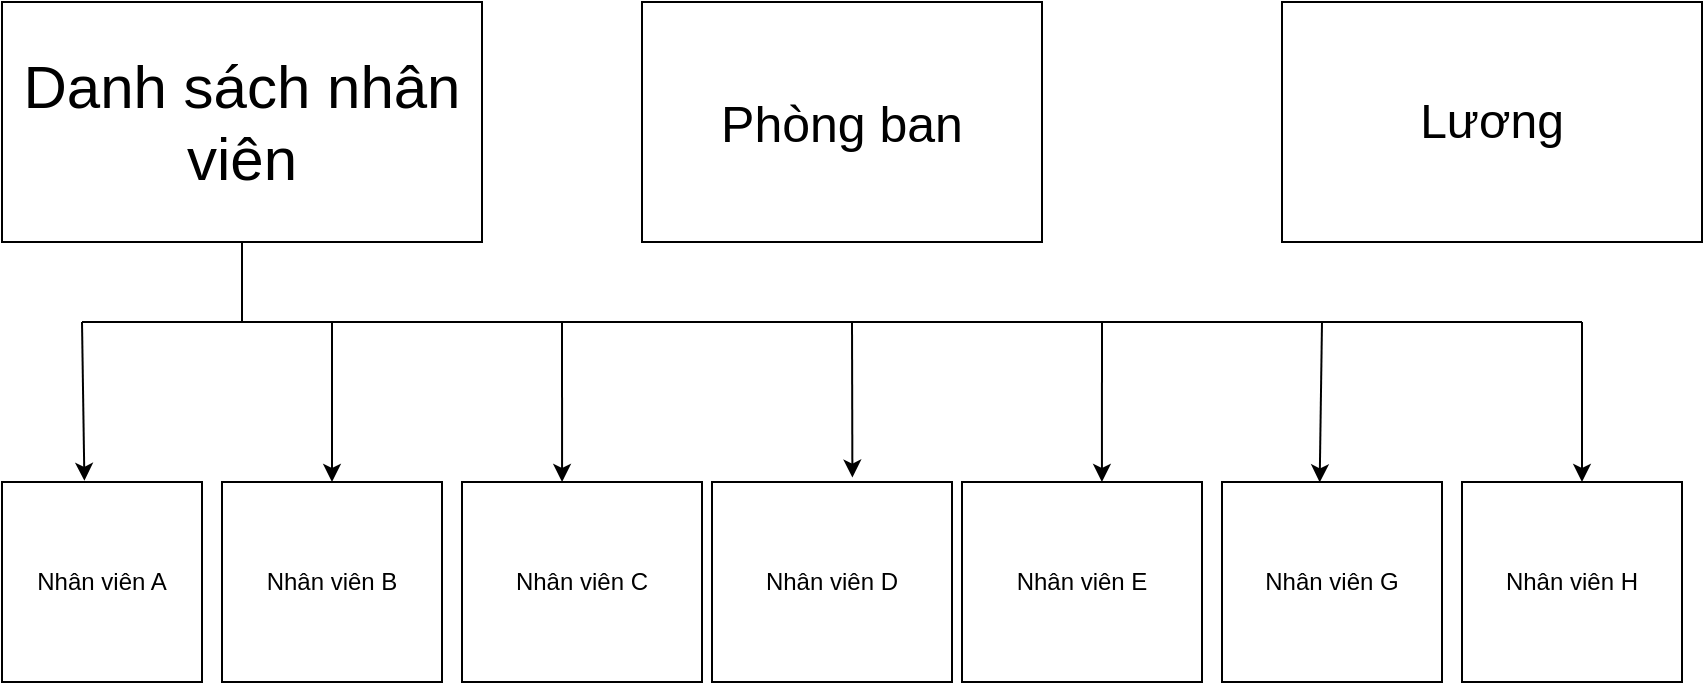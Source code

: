 <mxfile>
    <diagram id="wJjFDpm9GOEmU09CiQZd" name="Nhân viên">
        <mxGraphModel dx="1042" dy="575" grid="1" gridSize="10" guides="1" tooltips="1" connect="1" arrows="1" fold="1" page="1" pageScale="1" pageWidth="850" pageHeight="1100" math="0" shadow="0">
            <root>
                <mxCell id="WjB0gjLMXh-v31FT7Nd1-0"/>
                <mxCell id="WjB0gjLMXh-v31FT7Nd1-1" parent="WjB0gjLMXh-v31FT7Nd1-0"/>
                <mxCell id="5DAAZ6V2rE8kJXYzP1lH-0" value="&lt;font style=&quot;font-size: 30px&quot;&gt;Danh sách nhân viên&lt;/font&gt;" style="rounded=0;whiteSpace=wrap;html=1;" parent="WjB0gjLMXh-v31FT7Nd1-1" vertex="1">
                    <mxGeometry width="240" height="120" as="geometry"/>
                </mxCell>
                <mxCell id="5DAAZ6V2rE8kJXYzP1lH-15" value="Nhân viên B" style="rounded=0;whiteSpace=wrap;html=1;" parent="WjB0gjLMXh-v31FT7Nd1-1" vertex="1">
                    <mxGeometry x="110" y="240" width="110" height="100" as="geometry"/>
                </mxCell>
                <mxCell id="5DAAZ6V2rE8kJXYzP1lH-16" value="Nhân viên A" style="rounded=0;whiteSpace=wrap;html=1;" parent="WjB0gjLMXh-v31FT7Nd1-1" vertex="1">
                    <mxGeometry y="240" width="100" height="100" as="geometry"/>
                </mxCell>
                <mxCell id="5DAAZ6V2rE8kJXYzP1lH-17" value="Nhân viên C" style="rounded=0;whiteSpace=wrap;html=1;" parent="WjB0gjLMXh-v31FT7Nd1-1" vertex="1">
                    <mxGeometry x="230" y="240" width="120" height="100" as="geometry"/>
                </mxCell>
                <mxCell id="5DAAZ6V2rE8kJXYzP1lH-18" value="Nhân viên D" style="rounded=0;whiteSpace=wrap;html=1;" parent="WjB0gjLMXh-v31FT7Nd1-1" vertex="1">
                    <mxGeometry x="355" y="240" width="120" height="100" as="geometry"/>
                </mxCell>
                <mxCell id="5DAAZ6V2rE8kJXYzP1lH-19" value="Nhân viên E" style="rounded=0;whiteSpace=wrap;html=1;" parent="WjB0gjLMXh-v31FT7Nd1-1" vertex="1">
                    <mxGeometry x="480" y="240" width="120" height="100" as="geometry"/>
                </mxCell>
                <mxCell id="5DAAZ6V2rE8kJXYzP1lH-20" value="Nhân viên G" style="rounded=0;whiteSpace=wrap;html=1;" parent="WjB0gjLMXh-v31FT7Nd1-1" vertex="1">
                    <mxGeometry x="610" y="240" width="110" height="100" as="geometry"/>
                </mxCell>
                <mxCell id="5DAAZ6V2rE8kJXYzP1lH-21" value="Nhân viên H" style="rounded=0;whiteSpace=wrap;html=1;" parent="WjB0gjLMXh-v31FT7Nd1-1" vertex="1">
                    <mxGeometry x="730" y="240" width="110" height="100" as="geometry"/>
                </mxCell>
                <mxCell id="aIFegbonVFhcFh76QNe9-0" value="&lt;font style=&quot;font-size: 25px&quot;&gt;Phòng ban&lt;/font&gt;" style="rounded=0;whiteSpace=wrap;html=1;" parent="WjB0gjLMXh-v31FT7Nd1-1" vertex="1">
                    <mxGeometry x="320" width="200" height="120" as="geometry"/>
                </mxCell>
                <mxCell id="uXP6oZ5_RdLUxFhCjeWf-0" value="&lt;font style=&quot;font-size: 24px&quot;&gt;Lương&lt;/font&gt;" style="rounded=0;whiteSpace=wrap;html=1;" parent="WjB0gjLMXh-v31FT7Nd1-1" vertex="1">
                    <mxGeometry x="640" width="210" height="120" as="geometry"/>
                </mxCell>
                <mxCell id="uXP6oZ5_RdLUxFhCjeWf-1" value="" style="endArrow=none;html=1;fontSize=24;" parent="WjB0gjLMXh-v31FT7Nd1-1" edge="1">
                    <mxGeometry width="50" height="50" relative="1" as="geometry">
                        <mxPoint x="120" y="160" as="sourcePoint"/>
                        <mxPoint x="120" y="120" as="targetPoint"/>
                    </mxGeometry>
                </mxCell>
                <mxCell id="uXP6oZ5_RdLUxFhCjeWf-2" value="" style="endArrow=none;html=1;fontSize=24;" parent="WjB0gjLMXh-v31FT7Nd1-1" edge="1">
                    <mxGeometry width="50" height="50" relative="1" as="geometry">
                        <mxPoint x="40" y="160" as="sourcePoint"/>
                        <mxPoint x="790" y="160" as="targetPoint"/>
                    </mxGeometry>
                </mxCell>
                <mxCell id="uXP6oZ5_RdLUxFhCjeWf-3" value="" style="endArrow=classic;html=1;fontSize=24;entryX=0.412;entryY=-0.006;entryDx=0;entryDy=0;entryPerimeter=0;" parent="WjB0gjLMXh-v31FT7Nd1-1" target="5DAAZ6V2rE8kJXYzP1lH-16" edge="1">
                    <mxGeometry width="50" height="50" relative="1" as="geometry">
                        <mxPoint x="40" y="160" as="sourcePoint"/>
                        <mxPoint x="90" y="110" as="targetPoint"/>
                    </mxGeometry>
                </mxCell>
                <mxCell id="uXP6oZ5_RdLUxFhCjeWf-4" value="" style="endArrow=classic;html=1;fontSize=24;entryX=0.5;entryY=0;entryDx=0;entryDy=0;" parent="WjB0gjLMXh-v31FT7Nd1-1" target="5DAAZ6V2rE8kJXYzP1lH-15" edge="1">
                    <mxGeometry width="50" height="50" relative="1" as="geometry">
                        <mxPoint x="165" y="160" as="sourcePoint"/>
                        <mxPoint x="220" y="110" as="targetPoint"/>
                    </mxGeometry>
                </mxCell>
                <mxCell id="uXP6oZ5_RdLUxFhCjeWf-5" value="" style="endArrow=classic;html=1;fontSize=24;entryX=0.417;entryY=0;entryDx=0;entryDy=0;entryPerimeter=0;" parent="WjB0gjLMXh-v31FT7Nd1-1" target="5DAAZ6V2rE8kJXYzP1lH-17" edge="1">
                    <mxGeometry width="50" height="50" relative="1" as="geometry">
                        <mxPoint x="280" y="160" as="sourcePoint"/>
                        <mxPoint x="330" y="110" as="targetPoint"/>
                    </mxGeometry>
                </mxCell>
                <mxCell id="uXP6oZ5_RdLUxFhCjeWf-6" value="" style="endArrow=classic;html=1;fontSize=24;entryX=0.585;entryY=-0.022;entryDx=0;entryDy=0;entryPerimeter=0;" parent="WjB0gjLMXh-v31FT7Nd1-1" target="5DAAZ6V2rE8kJXYzP1lH-18" edge="1">
                    <mxGeometry width="50" height="50" relative="1" as="geometry">
                        <mxPoint x="425" y="160" as="sourcePoint"/>
                        <mxPoint x="424" y="200" as="targetPoint"/>
                    </mxGeometry>
                </mxCell>
                <mxCell id="uXP6oZ5_RdLUxFhCjeWf-7" value="" style="endArrow=classic;html=1;fontSize=24;entryX=0.583;entryY=0;entryDx=0;entryDy=0;entryPerimeter=0;" parent="WjB0gjLMXh-v31FT7Nd1-1" target="5DAAZ6V2rE8kJXYzP1lH-19" edge="1">
                    <mxGeometry width="50" height="50" relative="1" as="geometry">
                        <mxPoint x="550" y="160" as="sourcePoint"/>
                        <mxPoint x="600" y="115" as="targetPoint"/>
                    </mxGeometry>
                </mxCell>
                <mxCell id="uXP6oZ5_RdLUxFhCjeWf-8" value="" style="endArrow=classic;html=1;fontSize=24;entryX=0.444;entryY=0.002;entryDx=0;entryDy=0;entryPerimeter=0;" parent="WjB0gjLMXh-v31FT7Nd1-1" target="5DAAZ6V2rE8kJXYzP1lH-20" edge="1">
                    <mxGeometry width="50" height="50" relative="1" as="geometry">
                        <mxPoint x="660" y="160" as="sourcePoint"/>
                        <mxPoint x="710" y="110" as="targetPoint"/>
                    </mxGeometry>
                </mxCell>
                <mxCell id="uXP6oZ5_RdLUxFhCjeWf-9" value="" style="endArrow=classic;html=1;fontSize=24;" parent="WjB0gjLMXh-v31FT7Nd1-1" edge="1">
                    <mxGeometry width="50" height="50" relative="1" as="geometry">
                        <mxPoint x="790" y="160" as="sourcePoint"/>
                        <mxPoint x="790" y="240" as="targetPoint"/>
                    </mxGeometry>
                </mxCell>
            </root>
        </mxGraphModel>
    </diagram>
    <diagram id="vCJchNpZpQthcplEAxcU" name="Phòng ban">
        <mxGraphModel dx="1042" dy="575" grid="1" gridSize="10" guides="1" tooltips="1" connect="1" arrows="1" fold="1" page="1" pageScale="1" pageWidth="850" pageHeight="1100" math="0" shadow="0">
            <root>
                <mxCell id="J8trbaSnto4hoMV7mOAd-0"/>
                <mxCell id="J8trbaSnto4hoMV7mOAd-1" parent="J8trbaSnto4hoMV7mOAd-0"/>
                <mxCell id="at7kJm3FYHuYRNKw7YFa-0" value="&lt;font style=&quot;font-size: 24px&quot;&gt;Danh sách nhân viên&lt;/font&gt;" style="rounded=0;whiteSpace=wrap;html=1;" parent="J8trbaSnto4hoMV7mOAd-1" vertex="1">
                    <mxGeometry width="240" height="120" as="geometry"/>
                </mxCell>
                <mxCell id="I-MDj9eCYf8Ro4qC1ve--0" value="&lt;font style=&quot;font-size: 24px&quot;&gt;Phòng ban&lt;/font&gt;" style="rounded=0;whiteSpace=wrap;html=1;" parent="J8trbaSnto4hoMV7mOAd-1" vertex="1">
                    <mxGeometry x="320" y="10" width="240" height="110" as="geometry"/>
                </mxCell>
                <mxCell id="Bt3tzjquLWpUXxb1e3J9-0" value="&lt;font style=&quot;font-size: 24px&quot;&gt;Lương&lt;/font&gt;" style="rounded=0;whiteSpace=wrap;html=1;" parent="J8trbaSnto4hoMV7mOAd-1" vertex="1">
                    <mxGeometry x="640" y="10" width="210" height="110" as="geometry"/>
                </mxCell>
                <mxCell id="B7I0SGrNpNbWcyDWFVy5-1" value="" style="endArrow=none;html=1;fontSize=24;" parent="J8trbaSnto4hoMV7mOAd-1" edge="1">
                    <mxGeometry width="50" height="50" relative="1" as="geometry">
                        <mxPoint x="80" y="200" as="sourcePoint"/>
                        <mxPoint x="760" y="200" as="targetPoint"/>
                    </mxGeometry>
                </mxCell>
                <mxCell id="B7I0SGrNpNbWcyDWFVy5-5" value="&lt;span style=&quot;font-size: 24px&quot;&gt;&amp;nbsp;Phòng Sale&lt;/span&gt;&lt;br&gt;&lt;font size=&quot;3&quot;&gt;Số lượng:&lt;/font&gt;" style="rounded=0;whiteSpace=wrap;html=1;" parent="J8trbaSnto4hoMV7mOAd-1" vertex="1">
                    <mxGeometry y="320" width="140" height="80" as="geometry"/>
                </mxCell>
                <mxCell id="B7I0SGrNpNbWcyDWFVy5-6" value="&lt;font style=&quot;font-size: 24px&quot;&gt;Phòng HR&lt;br&gt;&lt;span style=&quot;color: rgba(0 , 0 , 0 , 0) ; font-family: monospace ; font-size: 0px&quot;&gt;%3CmxGraphModel%3E%3Croot%3E%3CmxCell%20id%3D%220%22%2F%3E%3CmxCell%20id%3D%221%22%20parent%3D%220%22%2F%3E%3CmxCell%20id%3D%222%22%20value%3D%22%26lt%3Bfont%20style%3D%26quot%3Bfont-size%3A%2036px%26quot%3B%26gt%3BH%C3%ACnh%20nh%C3%A2n%20vi%C3%AAn%26lt%3B%2Ffont%26gt%3B%22%20style%3D%22rounded%3D0%3BwhiteSpace%3Dwrap%3Bhtml%3D1%3B%22%20vertex%3D%221%22%20parent%3D%221%22%3E%3CmxGeometry%20x%3D%2240%22%20y%3D%2240%22%20width%3D%22320%22%20height%3D%22360%22%20as%3D%22geometry%22%2F%3E%3C%2FmxCell%3E%3C%2Froot%3E%3C%2FmxGraphModel%3E&lt;/span&gt;&lt;span style=&quot;font-size: medium&quot;&gt;Số lượng:&lt;/span&gt;&lt;br&gt;&lt;/font&gt;" style="rounded=0;whiteSpace=wrap;html=1;" parent="J8trbaSnto4hoMV7mOAd-1" vertex="1">
                    <mxGeometry x="170" y="320" width="160" height="80" as="geometry"/>
                </mxCell>
                <mxCell id="B7I0SGrNpNbWcyDWFVy5-7" value="&lt;font style=&quot;font-size: 24px&quot;&gt;Phòng Marketing&lt;br&gt;&lt;span style=&quot;font-size: medium&quot;&gt;Số lượng:&lt;/span&gt;&lt;br&gt;&lt;/font&gt;" style="rounded=0;whiteSpace=wrap;html=1;" parent="J8trbaSnto4hoMV7mOAd-1" vertex="1">
                    <mxGeometry x="355" y="320" width="140" height="80" as="geometry"/>
                </mxCell>
                <mxCell id="B7I0SGrNpNbWcyDWFVy5-8" value="&lt;font style=&quot;font-size: 24px&quot;&gt;Phòng IT&lt;br&gt;&lt;span style=&quot;font-size: medium&quot;&gt;Số lượng:&lt;/span&gt;&lt;span&gt;&#9;&lt;/span&gt;&lt;/font&gt;" style="rounded=0;whiteSpace=wrap;html=1;" parent="J8trbaSnto4hoMV7mOAd-1" vertex="1">
                    <mxGeometry x="530" y="320" width="140" height="80" as="geometry"/>
                </mxCell>
                <mxCell id="B7I0SGrNpNbWcyDWFVy5-9" value="&lt;font style=&quot;font-size: 24px&quot;&gt;Phòng Finance&lt;br&gt;&lt;span style=&quot;font-size: medium&quot;&gt;Số lượng:&lt;/span&gt;&lt;br&gt;&lt;/font&gt;" style="rounded=0;whiteSpace=wrap;html=1;" parent="J8trbaSnto4hoMV7mOAd-1" vertex="1">
                    <mxGeometry x="700" y="320" width="140" height="80" as="geometry"/>
                </mxCell>
                <mxCell id="B7I0SGrNpNbWcyDWFVy5-11" value="" style="endArrow=classic;html=1;fontSize=24;entryX=0.58;entryY=-0.037;entryDx=0;entryDy=0;entryPerimeter=0;" parent="J8trbaSnto4hoMV7mOAd-1" target="B7I0SGrNpNbWcyDWFVy5-5" edge="1">
                    <mxGeometry width="50" height="50" relative="1" as="geometry">
                        <mxPoint x="81" y="200" as="sourcePoint"/>
                        <mxPoint x="80" y="290" as="targetPoint"/>
                        <Array as="points"/>
                    </mxGeometry>
                </mxCell>
                <mxCell id="B7I0SGrNpNbWcyDWFVy5-12" value="" style="endArrow=classic;html=1;fontSize=24;entryX=0.5;entryY=0;entryDx=0;entryDy=0;" parent="J8trbaSnto4hoMV7mOAd-1" target="B7I0SGrNpNbWcyDWFVy5-6" edge="1">
                    <mxGeometry width="50" height="50" relative="1" as="geometry">
                        <mxPoint x="250" y="200" as="sourcePoint"/>
                        <mxPoint x="249.7" y="297.04" as="targetPoint"/>
                        <Array as="points"/>
                    </mxGeometry>
                </mxCell>
                <mxCell id="B7I0SGrNpNbWcyDWFVy5-14" value="" style="endArrow=classic;html=1;fontSize=24;entryX=0.5;entryY=0;entryDx=0;entryDy=0;" parent="J8trbaSnto4hoMV7mOAd-1" target="B7I0SGrNpNbWcyDWFVy5-8" edge="1">
                    <mxGeometry width="50" height="50" relative="1" as="geometry">
                        <mxPoint x="600" y="200" as="sourcePoint"/>
                        <mxPoint x="599.7" y="297.04" as="targetPoint"/>
                        <Array as="points"/>
                    </mxGeometry>
                </mxCell>
                <mxCell id="B7I0SGrNpNbWcyDWFVy5-15" value="" style="endArrow=classic;html=1;fontSize=24;entryX=0.437;entryY=-0.037;entryDx=0;entryDy=0;entryPerimeter=0;" parent="J8trbaSnto4hoMV7mOAd-1" target="B7I0SGrNpNbWcyDWFVy5-9" edge="1">
                    <mxGeometry width="50" height="50" relative="1" as="geometry">
                        <mxPoint x="761" y="200" as="sourcePoint"/>
                        <mxPoint x="760" y="287.04" as="targetPoint"/>
                        <Array as="points"/>
                    </mxGeometry>
                </mxCell>
                <mxCell id="9QuH4kLC0RSsIjrtg4cH-0" value="" style="endArrow=classic;html=1;exitX=0.5;exitY=1;exitDx=0;exitDy=0;entryX=0.61;entryY=0.022;entryDx=0;entryDy=0;entryPerimeter=0;" parent="J8trbaSnto4hoMV7mOAd-1" source="I-MDj9eCYf8Ro4qC1ve--0" target="B7I0SGrNpNbWcyDWFVy5-7" edge="1">
                    <mxGeometry width="50" height="50" relative="1" as="geometry">
                        <mxPoint x="400" y="300" as="sourcePoint"/>
                        <mxPoint x="450" y="250" as="targetPoint"/>
                    </mxGeometry>
                </mxCell>
            </root>
        </mxGraphModel>
    </diagram>
    <diagram id="Rm2KINWGvWYN-aqcMVKR" name="Lương">
        <mxGraphModel dx="1042" dy="575" grid="1" gridSize="10" guides="1" tooltips="1" connect="1" arrows="1" fold="1" page="1" pageScale="1" pageWidth="850" pageHeight="1100" math="0" shadow="0">
            <root>
                <mxCell id="vfvMhhXysByKfhHB_uyl-0"/>
                <mxCell id="vfvMhhXysByKfhHB_uyl-1" parent="vfvMhhXysByKfhHB_uyl-0"/>
                <mxCell id="NQn6TP1kowyeCCd0Og0V-0" value="&lt;font style=&quot;font-size: 24px&quot;&gt;Danh sách nhân viên&lt;/font&gt;" style="rounded=0;whiteSpace=wrap;html=1;" parent="vfvMhhXysByKfhHB_uyl-1" vertex="1">
                    <mxGeometry width="240" height="120" as="geometry"/>
                </mxCell>
                <mxCell id="ammNITMR2rkD-MxOlXFv-0" value="&lt;font style=&quot;font-size: 24px&quot;&gt;Phòng ban&lt;/font&gt;" style="rounded=0;whiteSpace=wrap;html=1;" parent="vfvMhhXysByKfhHB_uyl-1" vertex="1">
                    <mxGeometry x="320" y="10" width="240" height="110" as="geometry"/>
                </mxCell>
                <mxCell id="EohEMcTd2u5Mb3m2-UVW-0" value="&lt;font style=&quot;font-size: 24px&quot;&gt;Lương&lt;/font&gt;" style="rounded=0;whiteSpace=wrap;html=1;" parent="vfvMhhXysByKfhHB_uyl-1" vertex="1">
                    <mxGeometry x="640" y="10" width="210" height="110" as="geometry"/>
                </mxCell>
                <mxCell id="oS8txzhTp4winMH8t8Ai-0" value="" style="endArrow=classic;html=1;exitX=0.5;exitY=1;exitDx=0;exitDy=0;entryX=0.61;entryY=0.022;entryDx=0;entryDy=0;entryPerimeter=0;" parent="vfvMhhXysByKfhHB_uyl-1" edge="1">
                    <mxGeometry width="50" height="50" relative="1" as="geometry">
                        <mxPoint x="760" y="120" as="sourcePoint"/>
                        <mxPoint x="760.4" y="321.76" as="targetPoint"/>
                    </mxGeometry>
                </mxCell>
                <mxCell id="8kFADUUZfQ_ea_lLD151-0" value="" style="endArrow=none;html=1;fontSize=24;" parent="vfvMhhXysByKfhHB_uyl-1" edge="1">
                    <mxGeometry width="50" height="50" relative="1" as="geometry">
                        <mxPoint x="80" y="200" as="sourcePoint"/>
                        <mxPoint x="760" y="200" as="targetPoint"/>
                    </mxGeometry>
                </mxCell>
                <mxCell id="RfaJv6Aba6bHbtcqF6---0" value="" style="endArrow=classic;html=1;fontSize=24;entryX=0.5;entryY=0;entryDx=0;entryDy=0;" parent="vfvMhhXysByKfhHB_uyl-1" edge="1">
                    <mxGeometry width="50" height="50" relative="1" as="geometry">
                        <mxPoint x="80" y="200" as="sourcePoint"/>
                        <mxPoint x="80" y="320" as="targetPoint"/>
                        <Array as="points"/>
                    </mxGeometry>
                </mxCell>
                <mxCell id="RfaJv6Aba6bHbtcqF6---1" value="" style="endArrow=classic;html=1;fontSize=24;entryX=0.5;entryY=0;entryDx=0;entryDy=0;" parent="vfvMhhXysByKfhHB_uyl-1" edge="1">
                    <mxGeometry width="50" height="50" relative="1" as="geometry">
                        <mxPoint x="250" y="200" as="sourcePoint"/>
                        <mxPoint x="250" y="320" as="targetPoint"/>
                        <Array as="points"/>
                    </mxGeometry>
                </mxCell>
                <mxCell id="RfaJv6Aba6bHbtcqF6---2" value="" style="endArrow=classic;html=1;fontSize=24;entryX=0.5;entryY=0;entryDx=0;entryDy=0;" parent="vfvMhhXysByKfhHB_uyl-1" edge="1">
                    <mxGeometry width="50" height="50" relative="1" as="geometry">
                        <mxPoint x="420" y="200" as="sourcePoint"/>
                        <mxPoint x="420" y="320" as="targetPoint"/>
                        <Array as="points"/>
                    </mxGeometry>
                </mxCell>
                <mxCell id="RfaJv6Aba6bHbtcqF6---3" value="" style="endArrow=classic;html=1;fontSize=24;entryX=0.5;entryY=0;entryDx=0;entryDy=0;" parent="vfvMhhXysByKfhHB_uyl-1" edge="1">
                    <mxGeometry width="50" height="50" relative="1" as="geometry">
                        <mxPoint x="590" y="200" as="sourcePoint"/>
                        <mxPoint x="590" y="320" as="targetPoint"/>
                        <Array as="points"/>
                    </mxGeometry>
                </mxCell>
                <mxCell id="8o0eVUqESuRp_L_GPlVe-1" value="Nhân viên E&lt;br&gt;&lt;div style=&quot;text-align: justify&quot;&gt;Mã số:&lt;/div&gt;&lt;div style=&quot;text-align: justify&quot;&gt;Hệ số lương:&lt;/div&gt;&lt;div style=&quot;text-align: justify&quot;&gt;Số giờ làm thêm:&lt;/div&gt;&lt;div style=&quot;text-align: justify&quot;&gt;Lương:&lt;/div&gt;" style="rounded=0;whiteSpace=wrap;html=1;" parent="vfvMhhXysByKfhHB_uyl-1" vertex="1">
                    <mxGeometry x="680" y="320" width="160" height="120" as="geometry"/>
                </mxCell>
                <mxCell id="8o0eVUqESuRp_L_GPlVe-2" value="Nhân viên D&lt;br&gt;&lt;div style=&quot;text-align: justify&quot;&gt;Mã số:&lt;/div&gt;&lt;div style=&quot;text-align: justify&quot;&gt;Hệ số lương:&lt;/div&gt;&lt;div style=&quot;text-align: justify&quot;&gt;Số giờ làm thêm:&lt;/div&gt;&lt;div style=&quot;text-align: justify&quot;&gt;Lương:&lt;/div&gt;" style="rounded=0;whiteSpace=wrap;html=1;" parent="vfvMhhXysByKfhHB_uyl-1" vertex="1">
                    <mxGeometry x="510" y="320" width="160" height="120" as="geometry"/>
                </mxCell>
                <mxCell id="8o0eVUqESuRp_L_GPlVe-3" value="Nhân viên C&lt;br&gt;&lt;div style=&quot;text-align: justify&quot;&gt;Mã số:&lt;/div&gt;&lt;div style=&quot;text-align: justify&quot;&gt;Hệ số lương:&lt;/div&gt;&lt;div style=&quot;text-align: justify&quot;&gt;Số giờ làm thêm:&lt;/div&gt;&lt;div style=&quot;text-align: justify&quot;&gt;Lương:&lt;/div&gt;" style="rounded=0;whiteSpace=wrap;html=1;" parent="vfvMhhXysByKfhHB_uyl-1" vertex="1">
                    <mxGeometry x="340" y="320" width="160" height="120" as="geometry"/>
                </mxCell>
                <mxCell id="8o0eVUqESuRp_L_GPlVe-5" value="Nhân viên B&lt;br&gt;&lt;div style=&quot;text-align: justify&quot;&gt;Mã số:&lt;/div&gt;&lt;div style=&quot;text-align: justify&quot;&gt;Hệ số lương:&lt;/div&gt;&lt;div style=&quot;text-align: justify&quot;&gt;Số giờ làm thêm:&lt;/div&gt;&lt;div style=&quot;text-align: justify&quot;&gt;Lương:&lt;/div&gt;" style="rounded=0;whiteSpace=wrap;html=1;" parent="vfvMhhXysByKfhHB_uyl-1" vertex="1">
                    <mxGeometry x="170" y="320" width="160" height="120" as="geometry"/>
                </mxCell>
                <mxCell id="8o0eVUqESuRp_L_GPlVe-6" value="&lt;div&gt;&lt;span&gt;Nhân viên A&lt;/span&gt;&lt;/div&gt;&lt;div style=&quot;text-align: left&quot;&gt;&lt;span&gt;Mã số:&lt;/span&gt;&lt;/div&gt;&lt;div style=&quot;text-align: left&quot;&gt;&lt;span&gt;Hệ số lương:&lt;/span&gt;&lt;/div&gt;&lt;div style=&quot;text-align: left&quot;&gt;&lt;span&gt;Số giờ làm thêm:&lt;/span&gt;&lt;/div&gt;&lt;div style=&quot;text-align: left&quot;&gt;&lt;span&gt;Lương:&lt;/span&gt;&lt;/div&gt;" style="rounded=0;whiteSpace=wrap;html=1;align=center;" parent="vfvMhhXysByKfhHB_uyl-1" vertex="1">
                    <mxGeometry y="320" width="160" height="120" as="geometry"/>
                </mxCell>
            </root>
        </mxGraphModel>
    </diagram>
    <diagram id="tnIS0rNTysS_Yc44N7yh" name="Chi tiết Nhân viên">
        <mxGraphModel dx="1042" dy="575" grid="1" gridSize="10" guides="1" tooltips="1" connect="1" arrows="1" fold="1" page="1" pageScale="1" pageWidth="850" pageHeight="1100" math="0" shadow="0">
            <root>
                <mxCell id="OEdoRkBSAyIptRfN_Eyi-0"/>
                <mxCell id="OEdoRkBSAyIptRfN_Eyi-1" parent="OEdoRkBSAyIptRfN_Eyi-0"/>
                <mxCell id="OEdoRkBSAyIptRfN_Eyi-4" style="edgeStyle=none;html=1;exitX=1;exitY=0.5;exitDx=0;exitDy=0;entryX=0;entryY=0.5;entryDx=0;entryDy=0;fontSize=18;" parent="OEdoRkBSAyIptRfN_Eyi-1" source="OEdoRkBSAyIptRfN_Eyi-2" target="OEdoRkBSAyIptRfN_Eyi-3" edge="1">
                    <mxGeometry relative="1" as="geometry"/>
                </mxCell>
                <mxCell id="OEdoRkBSAyIptRfN_Eyi-2" value="&lt;font style=&quot;font-size: 36px&quot;&gt;Hình nhân viên&lt;/font&gt;" style="rounded=0;whiteSpace=wrap;html=1;" parent="OEdoRkBSAyIptRfN_Eyi-1" vertex="1">
                    <mxGeometry x="40" y="40" width="320" height="360" as="geometry"/>
                </mxCell>
                <mxCell id="OEdoRkBSAyIptRfN_Eyi-3" value="&lt;div style=&quot;text-align: left&quot;&gt;&lt;span style=&quot;font-size: medium&quot;&gt;Họ và tên:&lt;/span&gt;&lt;/div&gt;&lt;font size=&quot;3&quot;&gt;&lt;div style=&quot;text-align: left&quot;&gt;&lt;span&gt;Ngày sinh:&lt;/span&gt;&lt;/div&gt;&lt;div style=&quot;text-align: left&quot;&gt;&lt;span&gt;Ngày vào công ty:&lt;/span&gt;&lt;/div&gt;&lt;div style=&quot;text-align: left&quot;&gt;&lt;span&gt;Phòng ban:&lt;/span&gt;&lt;/div&gt;&lt;div style=&quot;text-align: left&quot;&gt;&lt;span&gt;Số ngày nghỉ còn lại:&lt;/span&gt;&lt;/div&gt;&lt;div style=&quot;text-align: left&quot;&gt;&lt;span&gt;Số ngày đã làm thêm:&lt;/span&gt;&lt;/div&gt;&lt;/font&gt;" style="rounded=0;whiteSpace=wrap;html=1;" parent="OEdoRkBSAyIptRfN_Eyi-1" vertex="1">
                    <mxGeometry x="480" y="40" width="320" height="360" as="geometry"/>
                </mxCell>
            </root>
        </mxGraphModel>
    </diagram>
</mxfile>